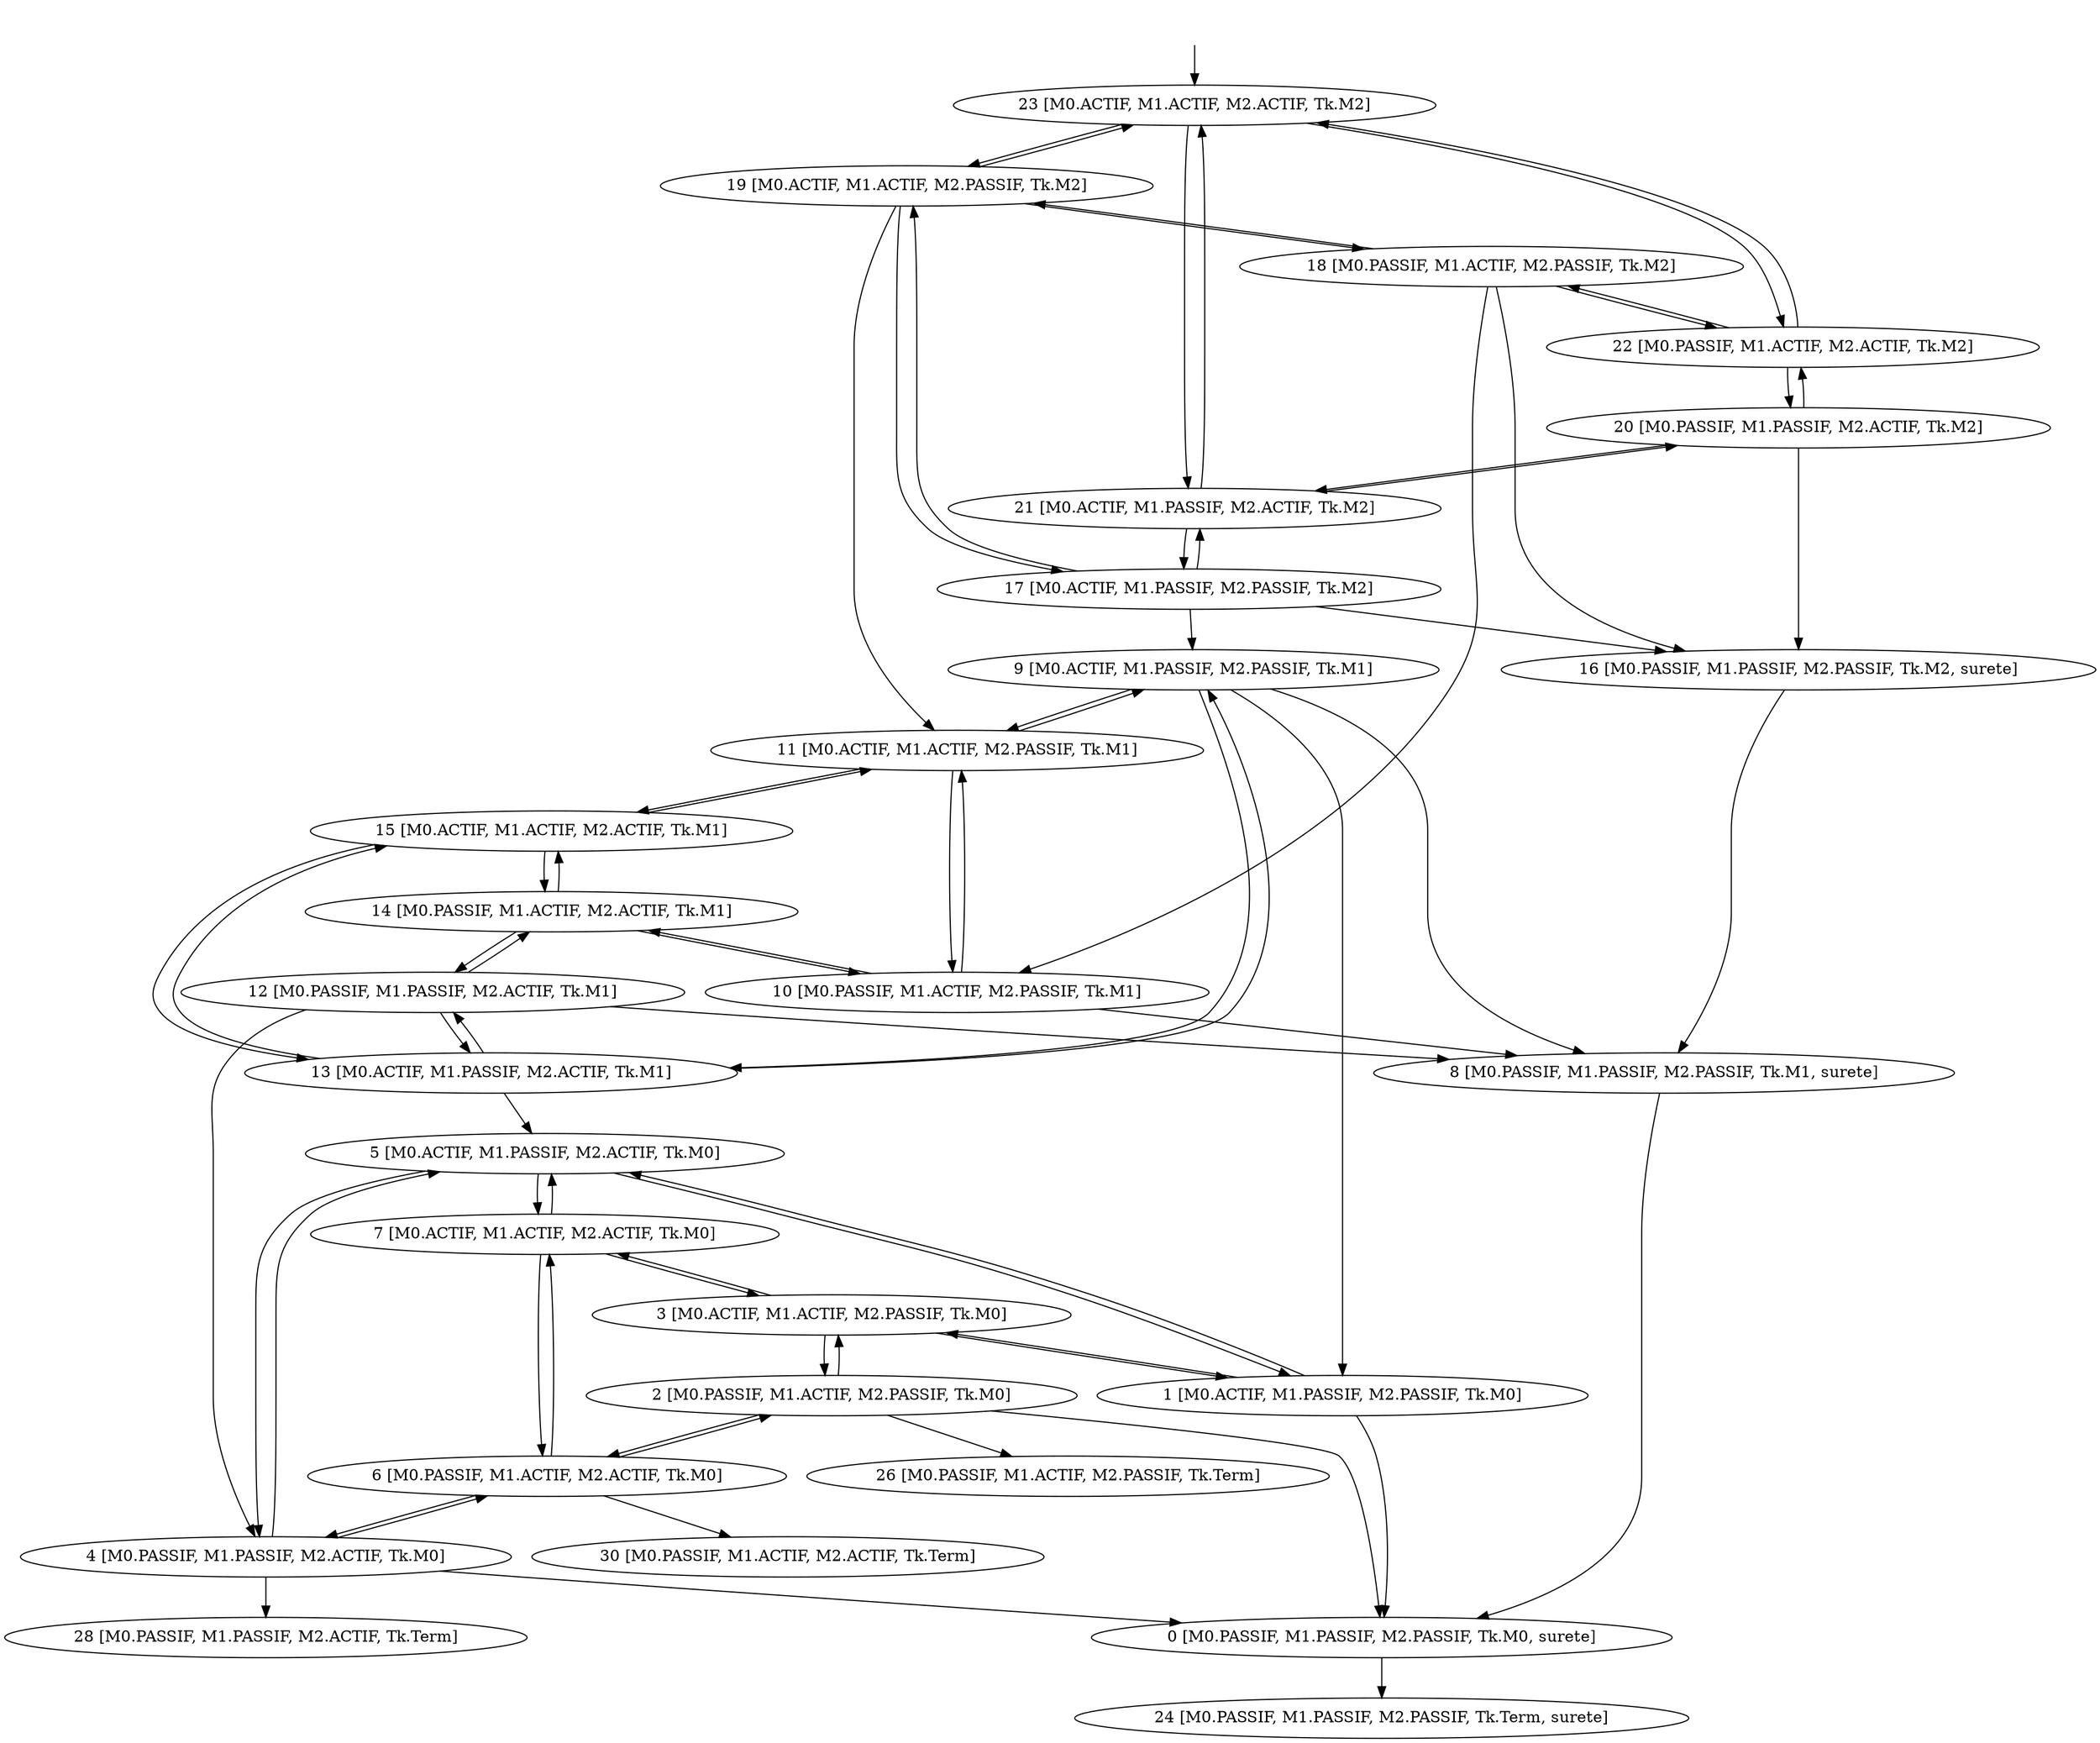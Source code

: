 digraph system {
_23[label="", shape=none ];
_23->23;
7 [label= "7 [M0.ACTIF, M1.ACTIF, M2.ACTIF, Tk.M0]"];
15 [label= "15 [M0.ACTIF, M1.ACTIF, M2.ACTIF, Tk.M1]"];
23 [label= "23 [M0.ACTIF, M1.ACTIF, M2.ACTIF, Tk.M2]"];
3 [label= "3 [M0.ACTIF, M1.ACTIF, M2.PASSIF, Tk.M0]"];
11 [label= "11 [M0.ACTIF, M1.ACTIF, M2.PASSIF, Tk.M1]"];
19 [label= "19 [M0.ACTIF, M1.ACTIF, M2.PASSIF, Tk.M2]"];
5 [label= "5 [M0.ACTIF, M1.PASSIF, M2.ACTIF, Tk.M0]"];
13 [label= "13 [M0.ACTIF, M1.PASSIF, M2.ACTIF, Tk.M1]"];
21 [label= "21 [M0.ACTIF, M1.PASSIF, M2.ACTIF, Tk.M2]"];
1 [label= "1 [M0.ACTIF, M1.PASSIF, M2.PASSIF, Tk.M0]"];
9 [label= "9 [M0.ACTIF, M1.PASSIF, M2.PASSIF, Tk.M1]"];
17 [label= "17 [M0.ACTIF, M1.PASSIF, M2.PASSIF, Tk.M2]"];
6 [label= "6 [M0.PASSIF, M1.ACTIF, M2.ACTIF, Tk.M0]"];
14 [label= "14 [M0.PASSIF, M1.ACTIF, M2.ACTIF, Tk.M1]"];
22 [label= "22 [M0.PASSIF, M1.ACTIF, M2.ACTIF, Tk.M2]"];
30 [label= "30 [M0.PASSIF, M1.ACTIF, M2.ACTIF, Tk.Term]"];
2 [label= "2 [M0.PASSIF, M1.ACTIF, M2.PASSIF, Tk.M0]"];
10 [label= "10 [M0.PASSIF, M1.ACTIF, M2.PASSIF, Tk.M1]"];
18 [label= "18 [M0.PASSIF, M1.ACTIF, M2.PASSIF, Tk.M2]"];
26 [label= "26 [M0.PASSIF, M1.ACTIF, M2.PASSIF, Tk.Term]"];
4 [label= "4 [M0.PASSIF, M1.PASSIF, M2.ACTIF, Tk.M0]"];
12 [label= "12 [M0.PASSIF, M1.PASSIF, M2.ACTIF, Tk.M1]"];
20 [label= "20 [M0.PASSIF, M1.PASSIF, M2.ACTIF, Tk.M2]"];
28 [label= "28 [M0.PASSIF, M1.PASSIF, M2.ACTIF, Tk.Term]"];
0 [label= "0 [M0.PASSIF, M1.PASSIF, M2.PASSIF, Tk.M0, surete]"];
8 [label= "8 [M0.PASSIF, M1.PASSIF, M2.PASSIF, Tk.M1, surete]"];
16 [label= "16 [M0.PASSIF, M1.PASSIF, M2.PASSIF, Tk.M2, surete]"];
24 [label= "24 [M0.PASSIF, M1.PASSIF, M2.PASSIF, Tk.Term, surete]"];
15->11 [label= ""];
23->19 [label= ""];
7->3 [label= ""];
11->15 [label= ""];
19->23 [label= ""];
3->7 [label= ""];
19->11 [label= ""];
15->13 [label= ""];
23->21 [label= ""];
7->5 [label= ""];
11->9 [label= ""];
19->17 [label= ""];
3->1 [label= ""];
13->15 [label= ""];
21->23 [label= ""];
5->7 [label= ""];
9->11 [label= ""];
17->19 [label= ""];
1->3 [label= ""];
13->5 [label= ""];
13->9 [label= ""];
21->17 [label= ""];
5->1 [label= ""];
9->13 [label= ""];
17->21 [label= ""];
1->5 [label= ""];
9->1 [label= ""];
17->9 [label= ""];
15->14 [label= ""];
23->22 [label= ""];
7->6 [label= ""];
11->10 [label= ""];
19->18 [label= ""];
3->2 [label= ""];
13->12 [label= ""];
21->20 [label= ""];
5->4 [label= ""];
9->8 [label= ""];
17->16 [label= ""];
1->0 [label= ""];
14->15 [label= ""];
22->23 [label= ""];
6->7 [label= ""];
10->11 [label= ""];
18->19 [label= ""];
2->3 [label= ""];
12->13 [label= ""];
20->21 [label= ""];
4->5 [label= ""];
6->30 [label= ""];
14->10 [label= ""];
22->18 [label= ""];
6->2 [label= ""];
10->14 [label= ""];
18->22 [label= ""];
2->6 [label= ""];
18->10 [label= ""];
2->26 [label= ""];
14->12 [label= ""];
22->20 [label= ""];
6->4 [label= ""];
10->8 [label= ""];
18->16 [label= ""];
2->0 [label= ""];
12->14 [label= ""];
20->22 [label= ""];
4->6 [label= ""];
12->4 [label= ""];
4->28 [label= ""];
12->8 [label= ""];
20->16 [label= ""];
4->0 [label= ""];
8->0 [label= ""];
16->8 [label= ""];
0->24 [label= ""];
}
